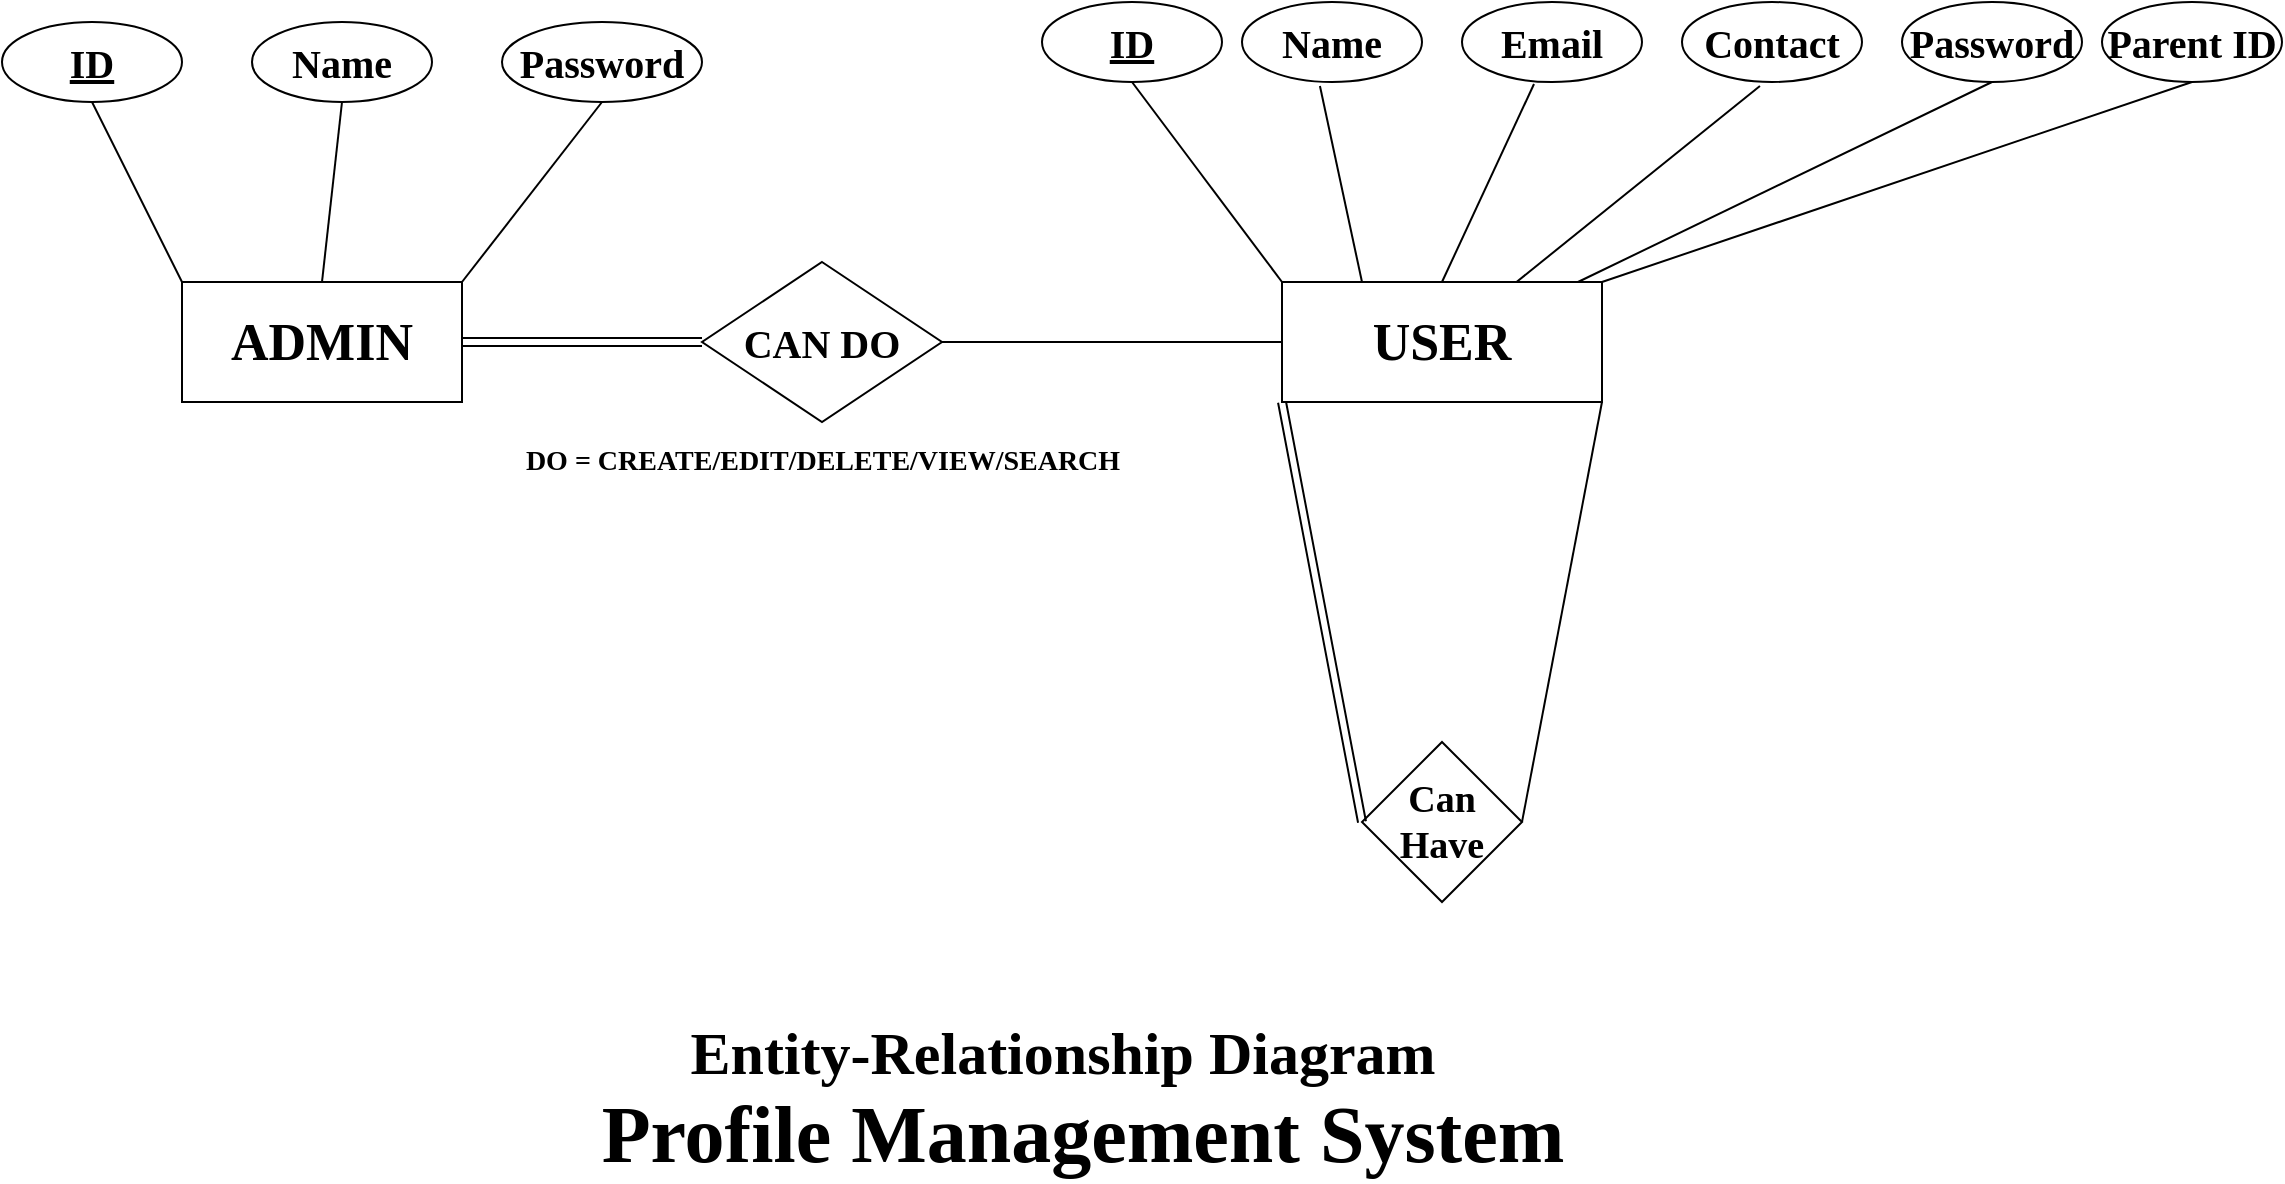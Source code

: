 <mxfile version="12.5.8" type="device"><diagram id="C5RBs43oDa-KdzZeNtuy" name="Page-1"><mxGraphModel dx="2027" dy="810" grid="1" gridSize="10" guides="1" tooltips="1" connect="1" arrows="1" fold="1" page="1" pageScale="1" pageWidth="827" pageHeight="1169" math="0" shadow="0"><root><mxCell id="WIyWlLk6GJQsqaUBKTNV-0"/><mxCell id="WIyWlLk6GJQsqaUBKTNV-1" parent="WIyWlLk6GJQsqaUBKTNV-0"/><mxCell id="OaPm90wCcl4v1JFV7WHw-0" value="&lt;font face=&quot;Times New Roman&quot; size=&quot;1&quot;&gt;&lt;b style=&quot;font-size: 26px&quot;&gt;USER&lt;/b&gt;&lt;/font&gt;" style="rounded=0;whiteSpace=wrap;html=1;" parent="WIyWlLk6GJQsqaUBKTNV-1" vertex="1"><mxGeometry x="570" y="190" width="160" height="60" as="geometry"/></mxCell><mxCell id="OaPm90wCcl4v1JFV7WHw-2" value="&lt;font face=&quot;Times New Roman&quot; size=&quot;1&quot;&gt;&lt;b style=&quot;font-size: 19px&quot;&gt;Can Have&lt;/b&gt;&lt;/font&gt;" style="rhombus;whiteSpace=wrap;html=1;" parent="WIyWlLk6GJQsqaUBKTNV-1" vertex="1"><mxGeometry x="610" y="420" width="80" height="80" as="geometry"/></mxCell><mxCell id="OaPm90wCcl4v1JFV7WHw-4" value="" style="endArrow=none;html=1;entryX=1;entryY=1;entryDx=0;entryDy=0;exitX=1;exitY=0.5;exitDx=0;exitDy=0;" parent="WIyWlLk6GJQsqaUBKTNV-1" target="OaPm90wCcl4v1JFV7WHw-0" edge="1"><mxGeometry width="50" height="50" relative="1" as="geometry"><mxPoint x="690" y="460" as="sourcePoint"/><mxPoint x="620" y="520" as="targetPoint"/></mxGeometry></mxCell><mxCell id="OaPm90wCcl4v1JFV7WHw-7" value="&lt;font face=&quot;Times New Roman&quot; style=&quot;font-size: 20px&quot;&gt;&lt;b&gt;Email&lt;/b&gt;&lt;/font&gt;" style="ellipse;whiteSpace=wrap;html=1;" parent="WIyWlLk6GJQsqaUBKTNV-1" vertex="1"><mxGeometry x="660" y="50" width="90" height="40" as="geometry"/></mxCell><mxCell id="OaPm90wCcl4v1JFV7WHw-8" value="&lt;font face=&quot;Times New Roman&quot; size=&quot;1&quot;&gt;&lt;b style=&quot;font-size: 20px&quot;&gt;Name&lt;/b&gt;&lt;/font&gt;" style="ellipse;whiteSpace=wrap;html=1;" parent="WIyWlLk6GJQsqaUBKTNV-1" vertex="1"><mxGeometry x="550" y="50" width="90" height="40" as="geometry"/></mxCell><mxCell id="OaPm90wCcl4v1JFV7WHw-9" value="&lt;font face=&quot;Times New Roman&quot; size=&quot;1&quot;&gt;&lt;b style=&quot;font-size: 20px&quot;&gt;Contact&lt;/b&gt;&lt;/font&gt;" style="ellipse;whiteSpace=wrap;html=1;" parent="WIyWlLk6GJQsqaUBKTNV-1" vertex="1"><mxGeometry x="770" y="50" width="90" height="40" as="geometry"/></mxCell><mxCell id="OaPm90wCcl4v1JFV7WHw-10" value="&lt;font face=&quot;Times New Roman&quot; size=&quot;1&quot;&gt;&lt;b style=&quot;font-size: 20px&quot;&gt;Parent ID&lt;/b&gt;&lt;/font&gt;" style="ellipse;whiteSpace=wrap;html=1;" parent="WIyWlLk6GJQsqaUBKTNV-1" vertex="1"><mxGeometry x="980" y="50" width="90" height="40" as="geometry"/></mxCell><mxCell id="OaPm90wCcl4v1JFV7WHw-11" value="&lt;font face=&quot;Times New Roman&quot; size=&quot;1&quot;&gt;&lt;b&gt;&lt;u style=&quot;font-size: 20px&quot;&gt;ID&lt;/u&gt;&lt;/b&gt;&lt;/font&gt;" style="ellipse;whiteSpace=wrap;html=1;" parent="WIyWlLk6GJQsqaUBKTNV-1" vertex="1"><mxGeometry x="450" y="50" width="90" height="40" as="geometry"/></mxCell><mxCell id="OaPm90wCcl4v1JFV7WHw-12" value="" style="endArrow=none;html=1;entryX=0.5;entryY=1;entryDx=0;entryDy=0;exitX=0;exitY=0;exitDx=0;exitDy=0;" parent="WIyWlLk6GJQsqaUBKTNV-1" source="OaPm90wCcl4v1JFV7WHw-0" target="OaPm90wCcl4v1JFV7WHw-11" edge="1"><mxGeometry width="50" height="50" relative="1" as="geometry"><mxPoint x="450" y="570" as="sourcePoint"/><mxPoint x="500" y="520" as="targetPoint"/></mxGeometry></mxCell><mxCell id="OaPm90wCcl4v1JFV7WHw-13" value="" style="endArrow=none;html=1;entryX=0.433;entryY=1.05;entryDx=0;entryDy=0;entryPerimeter=0;exitX=0.25;exitY=0;exitDx=0;exitDy=0;" parent="WIyWlLk6GJQsqaUBKTNV-1" source="OaPm90wCcl4v1JFV7WHw-0" target="OaPm90wCcl4v1JFV7WHw-8" edge="1"><mxGeometry width="50" height="50" relative="1" as="geometry"><mxPoint x="450" y="570" as="sourcePoint"/><mxPoint x="500" y="520" as="targetPoint"/></mxGeometry></mxCell><mxCell id="OaPm90wCcl4v1JFV7WHw-14" value="" style="endArrow=none;html=1;entryX=0.4;entryY=1.025;entryDx=0;entryDy=0;entryPerimeter=0;exitX=0.5;exitY=0;exitDx=0;exitDy=0;" parent="WIyWlLk6GJQsqaUBKTNV-1" source="OaPm90wCcl4v1JFV7WHw-0" target="OaPm90wCcl4v1JFV7WHw-7" edge="1"><mxGeometry width="50" height="50" relative="1" as="geometry"><mxPoint x="450" y="570" as="sourcePoint"/><mxPoint x="500" y="520" as="targetPoint"/></mxGeometry></mxCell><mxCell id="OaPm90wCcl4v1JFV7WHw-15" value="" style="endArrow=none;html=1;entryX=0.433;entryY=1.05;entryDx=0;entryDy=0;entryPerimeter=0;" parent="WIyWlLk6GJQsqaUBKTNV-1" source="OaPm90wCcl4v1JFV7WHw-0" target="OaPm90wCcl4v1JFV7WHw-9" edge="1"><mxGeometry width="50" height="50" relative="1" as="geometry"><mxPoint x="450" y="570" as="sourcePoint"/><mxPoint x="500" y="520" as="targetPoint"/></mxGeometry></mxCell><mxCell id="OaPm90wCcl4v1JFV7WHw-16" value="" style="endArrow=none;html=1;entryX=0.5;entryY=1;entryDx=0;entryDy=0;exitX=1;exitY=0;exitDx=0;exitDy=0;" parent="WIyWlLk6GJQsqaUBKTNV-1" source="OaPm90wCcl4v1JFV7WHw-0" target="OaPm90wCcl4v1JFV7WHw-10" edge="1"><mxGeometry width="50" height="50" relative="1" as="geometry"><mxPoint x="450" y="570" as="sourcePoint"/><mxPoint x="500" y="520" as="targetPoint"/></mxGeometry></mxCell><mxCell id="OaPm90wCcl4v1JFV7WHw-17" value="&lt;font face=&quot;Times New Roman&quot; size=&quot;1&quot;&gt;&lt;b style=&quot;font-size: 40px&quot;&gt;Profile Management System&lt;/b&gt;&lt;/font&gt;" style="text;html=1;align=center;verticalAlign=middle;resizable=0;points=[];autosize=1;" parent="WIyWlLk6GJQsqaUBKTNV-1" vertex="1"><mxGeometry x="220" y="601" width="500" height="30" as="geometry"/></mxCell><mxCell id="OaPm90wCcl4v1JFV7WHw-19" value="&lt;font face=&quot;Times New Roman&quot; size=&quot;1&quot;&gt;&lt;b style=&quot;font-size: 30px&quot;&gt;Entity-Relationship Diagram&lt;/b&gt;&lt;/font&gt;" style="text;html=1;align=center;verticalAlign=middle;resizable=0;points=[];autosize=1;" parent="WIyWlLk6GJQsqaUBKTNV-1" vertex="1"><mxGeometry x="265" y="560" width="390" height="30" as="geometry"/></mxCell><mxCell id="OaPm90wCcl4v1JFV7WHw-25" value="&lt;font face=&quot;Times New Roman&quot; size=&quot;1&quot;&gt;&lt;b style=&quot;font-size: 26px&quot;&gt;ADMIN&lt;/b&gt;&lt;/font&gt;" style="rounded=0;whiteSpace=wrap;html=1;" parent="WIyWlLk6GJQsqaUBKTNV-1" vertex="1"><mxGeometry x="20" y="190" width="140" height="60" as="geometry"/></mxCell><mxCell id="OaPm90wCcl4v1JFV7WHw-28" value="&lt;font face=&quot;Times New Roman&quot; size=&quot;1&quot;&gt;&lt;b style=&quot;font-size: 20px&quot;&gt;CAN DO&lt;/b&gt;&lt;/font&gt;" style="rhombus;whiteSpace=wrap;html=1;gradientColor=none;" parent="WIyWlLk6GJQsqaUBKTNV-1" vertex="1"><mxGeometry x="280" y="180" width="120" height="80" as="geometry"/></mxCell><mxCell id="OaPm90wCcl4v1JFV7WHw-30" value="" style="endArrow=none;html=1;entryX=0;entryY=0.5;entryDx=0;entryDy=0;exitX=1;exitY=0.5;exitDx=0;exitDy=0;" parent="WIyWlLk6GJQsqaUBKTNV-1" source="OaPm90wCcl4v1JFV7WHw-28" target="OaPm90wCcl4v1JFV7WHw-0" edge="1"><mxGeometry width="50" height="50" relative="1" as="geometry"><mxPoint x="20" y="700" as="sourcePoint"/><mxPoint x="70" y="650" as="targetPoint"/></mxGeometry></mxCell><mxCell id="OaPm90wCcl4v1JFV7WHw-32" value="" style="shape=link;html=1;entryX=0;entryY=0.5;entryDx=0;entryDy=0;exitX=1;exitY=0.5;exitDx=0;exitDy=0;" parent="WIyWlLk6GJQsqaUBKTNV-1" source="OaPm90wCcl4v1JFV7WHw-25" target="OaPm90wCcl4v1JFV7WHw-28" edge="1"><mxGeometry width="50" height="50" relative="1" as="geometry"><mxPoint y="700" as="sourcePoint"/><mxPoint x="50" y="650" as="targetPoint"/></mxGeometry></mxCell><mxCell id="OaPm90wCcl4v1JFV7WHw-33" value="" style="shape=link;html=1;exitX=0;exitY=0.5;exitDx=0;exitDy=0;entryX=0;entryY=1;entryDx=0;entryDy=0;" parent="WIyWlLk6GJQsqaUBKTNV-1" source="OaPm90wCcl4v1JFV7WHw-2" target="OaPm90wCcl4v1JFV7WHw-0" edge="1"><mxGeometry width="50" height="50" relative="1" as="geometry"><mxPoint x="610" y="450" as="sourcePoint"/><mxPoint x="580" y="260" as="targetPoint"/></mxGeometry></mxCell><mxCell id="OaPm90wCcl4v1JFV7WHw-34" value="&lt;font face=&quot;Times New Roman&quot; size=&quot;1&quot;&gt;&lt;b style=&quot;font-size: 20px&quot;&gt;Password&lt;/b&gt;&lt;/font&gt;" style="ellipse;whiteSpace=wrap;html=1;" parent="WIyWlLk6GJQsqaUBKTNV-1" vertex="1"><mxGeometry x="880" y="50" width="90" height="40" as="geometry"/></mxCell><mxCell id="OaPm90wCcl4v1JFV7WHw-35" value="" style="endArrow=none;html=1;entryX=0.5;entryY=1;entryDx=0;entryDy=0;exitX=0.925;exitY=0;exitDx=0;exitDy=0;exitPerimeter=0;" parent="WIyWlLk6GJQsqaUBKTNV-1" source="OaPm90wCcl4v1JFV7WHw-0" target="OaPm90wCcl4v1JFV7WHw-34" edge="1"><mxGeometry width="50" height="50" relative="1" as="geometry"><mxPoint x="770" y="170" as="sourcePoint"/><mxPoint x="50" y="650" as="targetPoint"/></mxGeometry></mxCell><mxCell id="OaPm90wCcl4v1JFV7WHw-37" value="&lt;font style=&quot;font-size: 14px&quot; face=&quot;Times New Roman&quot;&gt;&lt;b&gt;DO = CREATE/EDIT/DELETE/VIEW/SEARCH&lt;/b&gt;&lt;/font&gt;" style="text;html=1;align=center;verticalAlign=middle;resizable=0;points=[];autosize=1;" parent="WIyWlLk6GJQsqaUBKTNV-1" vertex="1"><mxGeometry x="180" y="270" width="320" height="20" as="geometry"/></mxCell><mxCell id="OaPm90wCcl4v1JFV7WHw-39" value="&lt;font face=&quot;Times New Roman&quot; size=&quot;1&quot;&gt;&lt;b&gt;&lt;u style=&quot;font-size: 20px&quot;&gt;ID&lt;/u&gt;&lt;/b&gt;&lt;/font&gt;" style="ellipse;whiteSpace=wrap;html=1;" parent="WIyWlLk6GJQsqaUBKTNV-1" vertex="1"><mxGeometry x="-70" y="60" width="90" height="40" as="geometry"/></mxCell><mxCell id="OaPm90wCcl4v1JFV7WHw-40" value="&lt;font face=&quot;Times New Roman&quot; size=&quot;1&quot;&gt;&lt;b&gt;&lt;span style=&quot;font-size: 20px&quot;&gt;Name&lt;/span&gt;&lt;/b&gt;&lt;/font&gt;" style="ellipse;whiteSpace=wrap;html=1;" parent="WIyWlLk6GJQsqaUBKTNV-1" vertex="1"><mxGeometry x="55" y="60" width="90" height="40" as="geometry"/></mxCell><mxCell id="OaPm90wCcl4v1JFV7WHw-41" value="&lt;font face=&quot;Times New Roman&quot; size=&quot;1&quot;&gt;&lt;b&gt;&lt;span style=&quot;font-size: 20px&quot;&gt;Password&lt;/span&gt;&lt;/b&gt;&lt;/font&gt;" style="ellipse;whiteSpace=wrap;html=1;" parent="WIyWlLk6GJQsqaUBKTNV-1" vertex="1"><mxGeometry x="180" y="60" width="100" height="40" as="geometry"/></mxCell><mxCell id="OaPm90wCcl4v1JFV7WHw-43" value="" style="endArrow=none;html=1;entryX=0.5;entryY=1;entryDx=0;entryDy=0;exitX=0;exitY=0;exitDx=0;exitDy=0;" parent="WIyWlLk6GJQsqaUBKTNV-1" source="OaPm90wCcl4v1JFV7WHw-25" target="OaPm90wCcl4v1JFV7WHw-39" edge="1"><mxGeometry width="50" height="50" relative="1" as="geometry"><mxPoint x="-70" y="700" as="sourcePoint"/><mxPoint x="-20" y="650" as="targetPoint"/></mxGeometry></mxCell><mxCell id="OaPm90wCcl4v1JFV7WHw-44" value="" style="endArrow=none;html=1;entryX=0.5;entryY=1;entryDx=0;entryDy=0;exitX=1;exitY=0;exitDx=0;exitDy=0;" parent="WIyWlLk6GJQsqaUBKTNV-1" source="OaPm90wCcl4v1JFV7WHw-25" target="OaPm90wCcl4v1JFV7WHw-41" edge="1"><mxGeometry width="50" height="50" relative="1" as="geometry"><mxPoint x="-70" y="700" as="sourcePoint"/><mxPoint x="-20" y="650" as="targetPoint"/></mxGeometry></mxCell><mxCell id="OaPm90wCcl4v1JFV7WHw-45" value="" style="endArrow=none;html=1;entryX=0.5;entryY=1;entryDx=0;entryDy=0;exitX=0.5;exitY=0;exitDx=0;exitDy=0;" parent="WIyWlLk6GJQsqaUBKTNV-1" source="OaPm90wCcl4v1JFV7WHw-25" target="OaPm90wCcl4v1JFV7WHw-40" edge="1"><mxGeometry width="50" height="50" relative="1" as="geometry"><mxPoint x="-70" y="700" as="sourcePoint"/><mxPoint x="-20" y="650" as="targetPoint"/></mxGeometry></mxCell></root></mxGraphModel></diagram></mxfile>